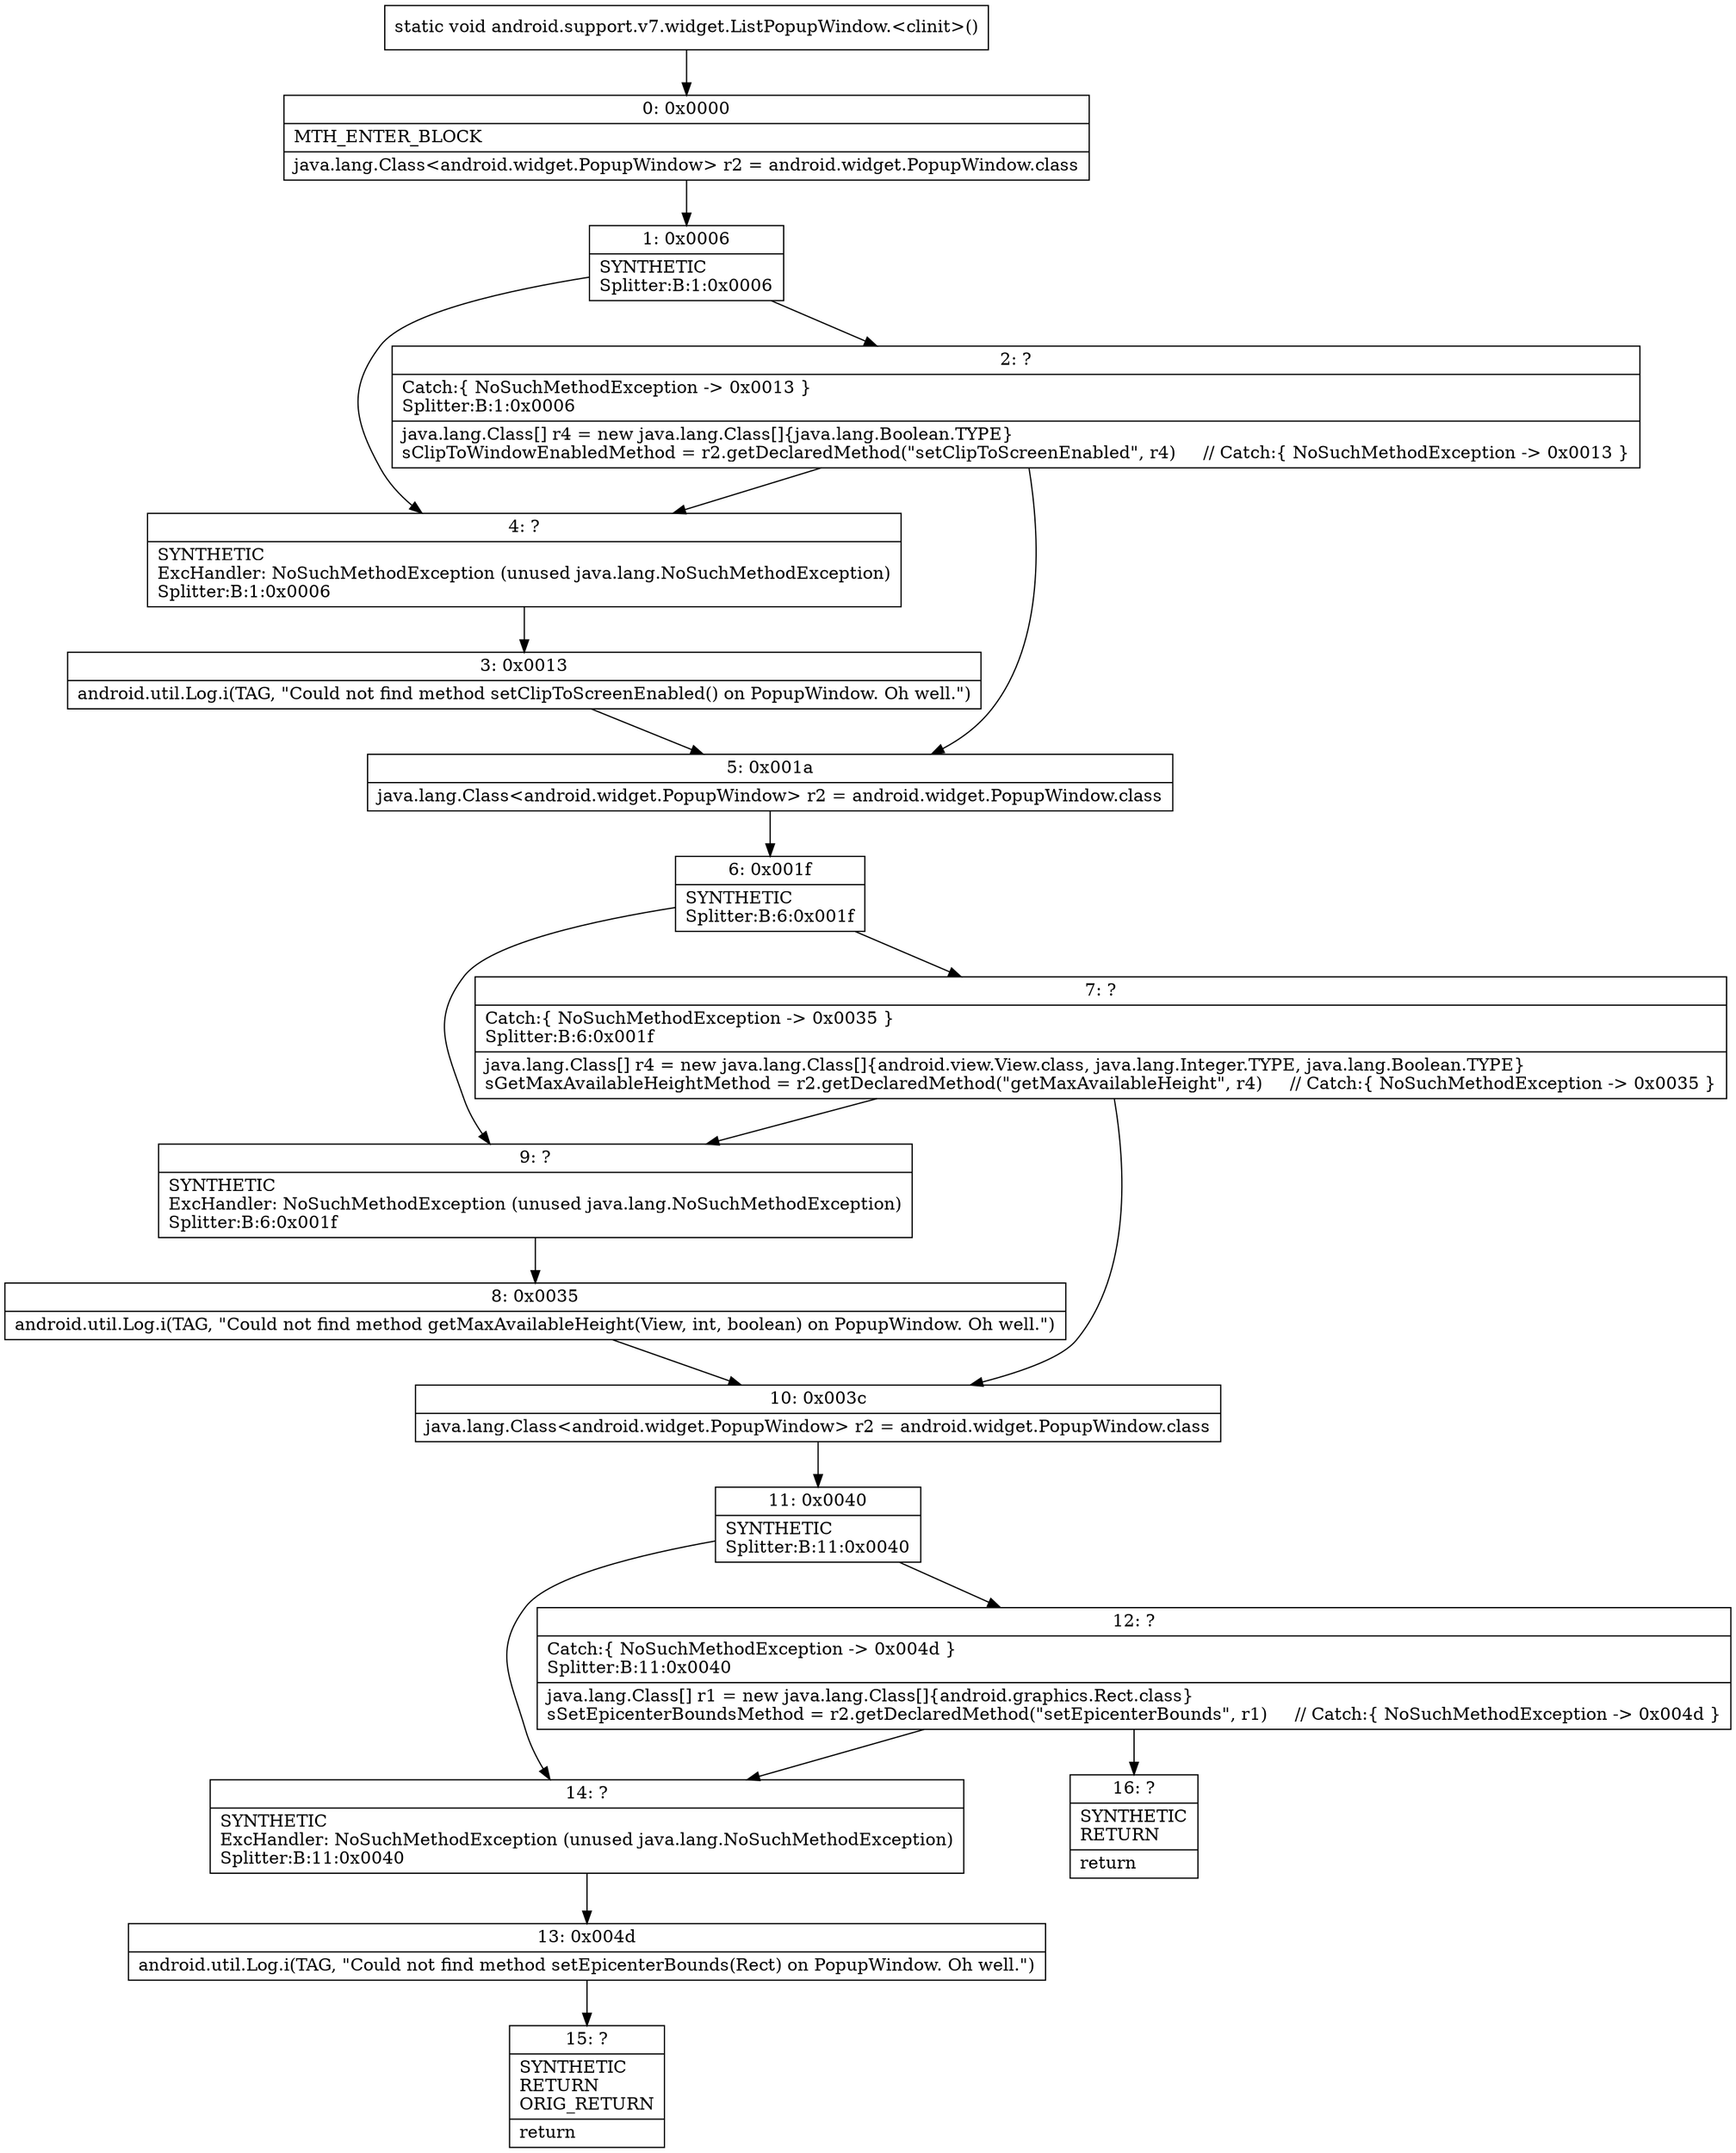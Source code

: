 digraph "CFG forandroid.support.v7.widget.ListPopupWindow.\<clinit\>()V" {
Node_0 [shape=record,label="{0\:\ 0x0000|MTH_ENTER_BLOCK\l|java.lang.Class\<android.widget.PopupWindow\> r2 = android.widget.PopupWindow.class\l}"];
Node_1 [shape=record,label="{1\:\ 0x0006|SYNTHETIC\lSplitter:B:1:0x0006\l}"];
Node_2 [shape=record,label="{2\:\ ?|Catch:\{ NoSuchMethodException \-\> 0x0013 \}\lSplitter:B:1:0x0006\l|java.lang.Class[] r4 = new java.lang.Class[]\{java.lang.Boolean.TYPE\}\lsClipToWindowEnabledMethod = r2.getDeclaredMethod(\"setClipToScreenEnabled\", r4)     \/\/ Catch:\{ NoSuchMethodException \-\> 0x0013 \}\l}"];
Node_3 [shape=record,label="{3\:\ 0x0013|android.util.Log.i(TAG, \"Could not find method setClipToScreenEnabled() on PopupWindow. Oh well.\")\l}"];
Node_4 [shape=record,label="{4\:\ ?|SYNTHETIC\lExcHandler: NoSuchMethodException (unused java.lang.NoSuchMethodException)\lSplitter:B:1:0x0006\l}"];
Node_5 [shape=record,label="{5\:\ 0x001a|java.lang.Class\<android.widget.PopupWindow\> r2 = android.widget.PopupWindow.class\l}"];
Node_6 [shape=record,label="{6\:\ 0x001f|SYNTHETIC\lSplitter:B:6:0x001f\l}"];
Node_7 [shape=record,label="{7\:\ ?|Catch:\{ NoSuchMethodException \-\> 0x0035 \}\lSplitter:B:6:0x001f\l|java.lang.Class[] r4 = new java.lang.Class[]\{android.view.View.class, java.lang.Integer.TYPE, java.lang.Boolean.TYPE\}\lsGetMaxAvailableHeightMethod = r2.getDeclaredMethod(\"getMaxAvailableHeight\", r4)     \/\/ Catch:\{ NoSuchMethodException \-\> 0x0035 \}\l}"];
Node_8 [shape=record,label="{8\:\ 0x0035|android.util.Log.i(TAG, \"Could not find method getMaxAvailableHeight(View, int, boolean) on PopupWindow. Oh well.\")\l}"];
Node_9 [shape=record,label="{9\:\ ?|SYNTHETIC\lExcHandler: NoSuchMethodException (unused java.lang.NoSuchMethodException)\lSplitter:B:6:0x001f\l}"];
Node_10 [shape=record,label="{10\:\ 0x003c|java.lang.Class\<android.widget.PopupWindow\> r2 = android.widget.PopupWindow.class\l}"];
Node_11 [shape=record,label="{11\:\ 0x0040|SYNTHETIC\lSplitter:B:11:0x0040\l}"];
Node_12 [shape=record,label="{12\:\ ?|Catch:\{ NoSuchMethodException \-\> 0x004d \}\lSplitter:B:11:0x0040\l|java.lang.Class[] r1 = new java.lang.Class[]\{android.graphics.Rect.class\}\lsSetEpicenterBoundsMethod = r2.getDeclaredMethod(\"setEpicenterBounds\", r1)     \/\/ Catch:\{ NoSuchMethodException \-\> 0x004d \}\l}"];
Node_13 [shape=record,label="{13\:\ 0x004d|android.util.Log.i(TAG, \"Could not find method setEpicenterBounds(Rect) on PopupWindow. Oh well.\")\l}"];
Node_14 [shape=record,label="{14\:\ ?|SYNTHETIC\lExcHandler: NoSuchMethodException (unused java.lang.NoSuchMethodException)\lSplitter:B:11:0x0040\l}"];
Node_15 [shape=record,label="{15\:\ ?|SYNTHETIC\lRETURN\lORIG_RETURN\l|return\l}"];
Node_16 [shape=record,label="{16\:\ ?|SYNTHETIC\lRETURN\l|return\l}"];
MethodNode[shape=record,label="{static void android.support.v7.widget.ListPopupWindow.\<clinit\>() }"];
MethodNode -> Node_0;
Node_0 -> Node_1;
Node_1 -> Node_2;
Node_1 -> Node_4;
Node_2 -> Node_4;
Node_2 -> Node_5;
Node_3 -> Node_5;
Node_4 -> Node_3;
Node_5 -> Node_6;
Node_6 -> Node_7;
Node_6 -> Node_9;
Node_7 -> Node_9;
Node_7 -> Node_10;
Node_8 -> Node_10;
Node_9 -> Node_8;
Node_10 -> Node_11;
Node_11 -> Node_12;
Node_11 -> Node_14;
Node_12 -> Node_14;
Node_12 -> Node_16;
Node_13 -> Node_15;
Node_14 -> Node_13;
}

